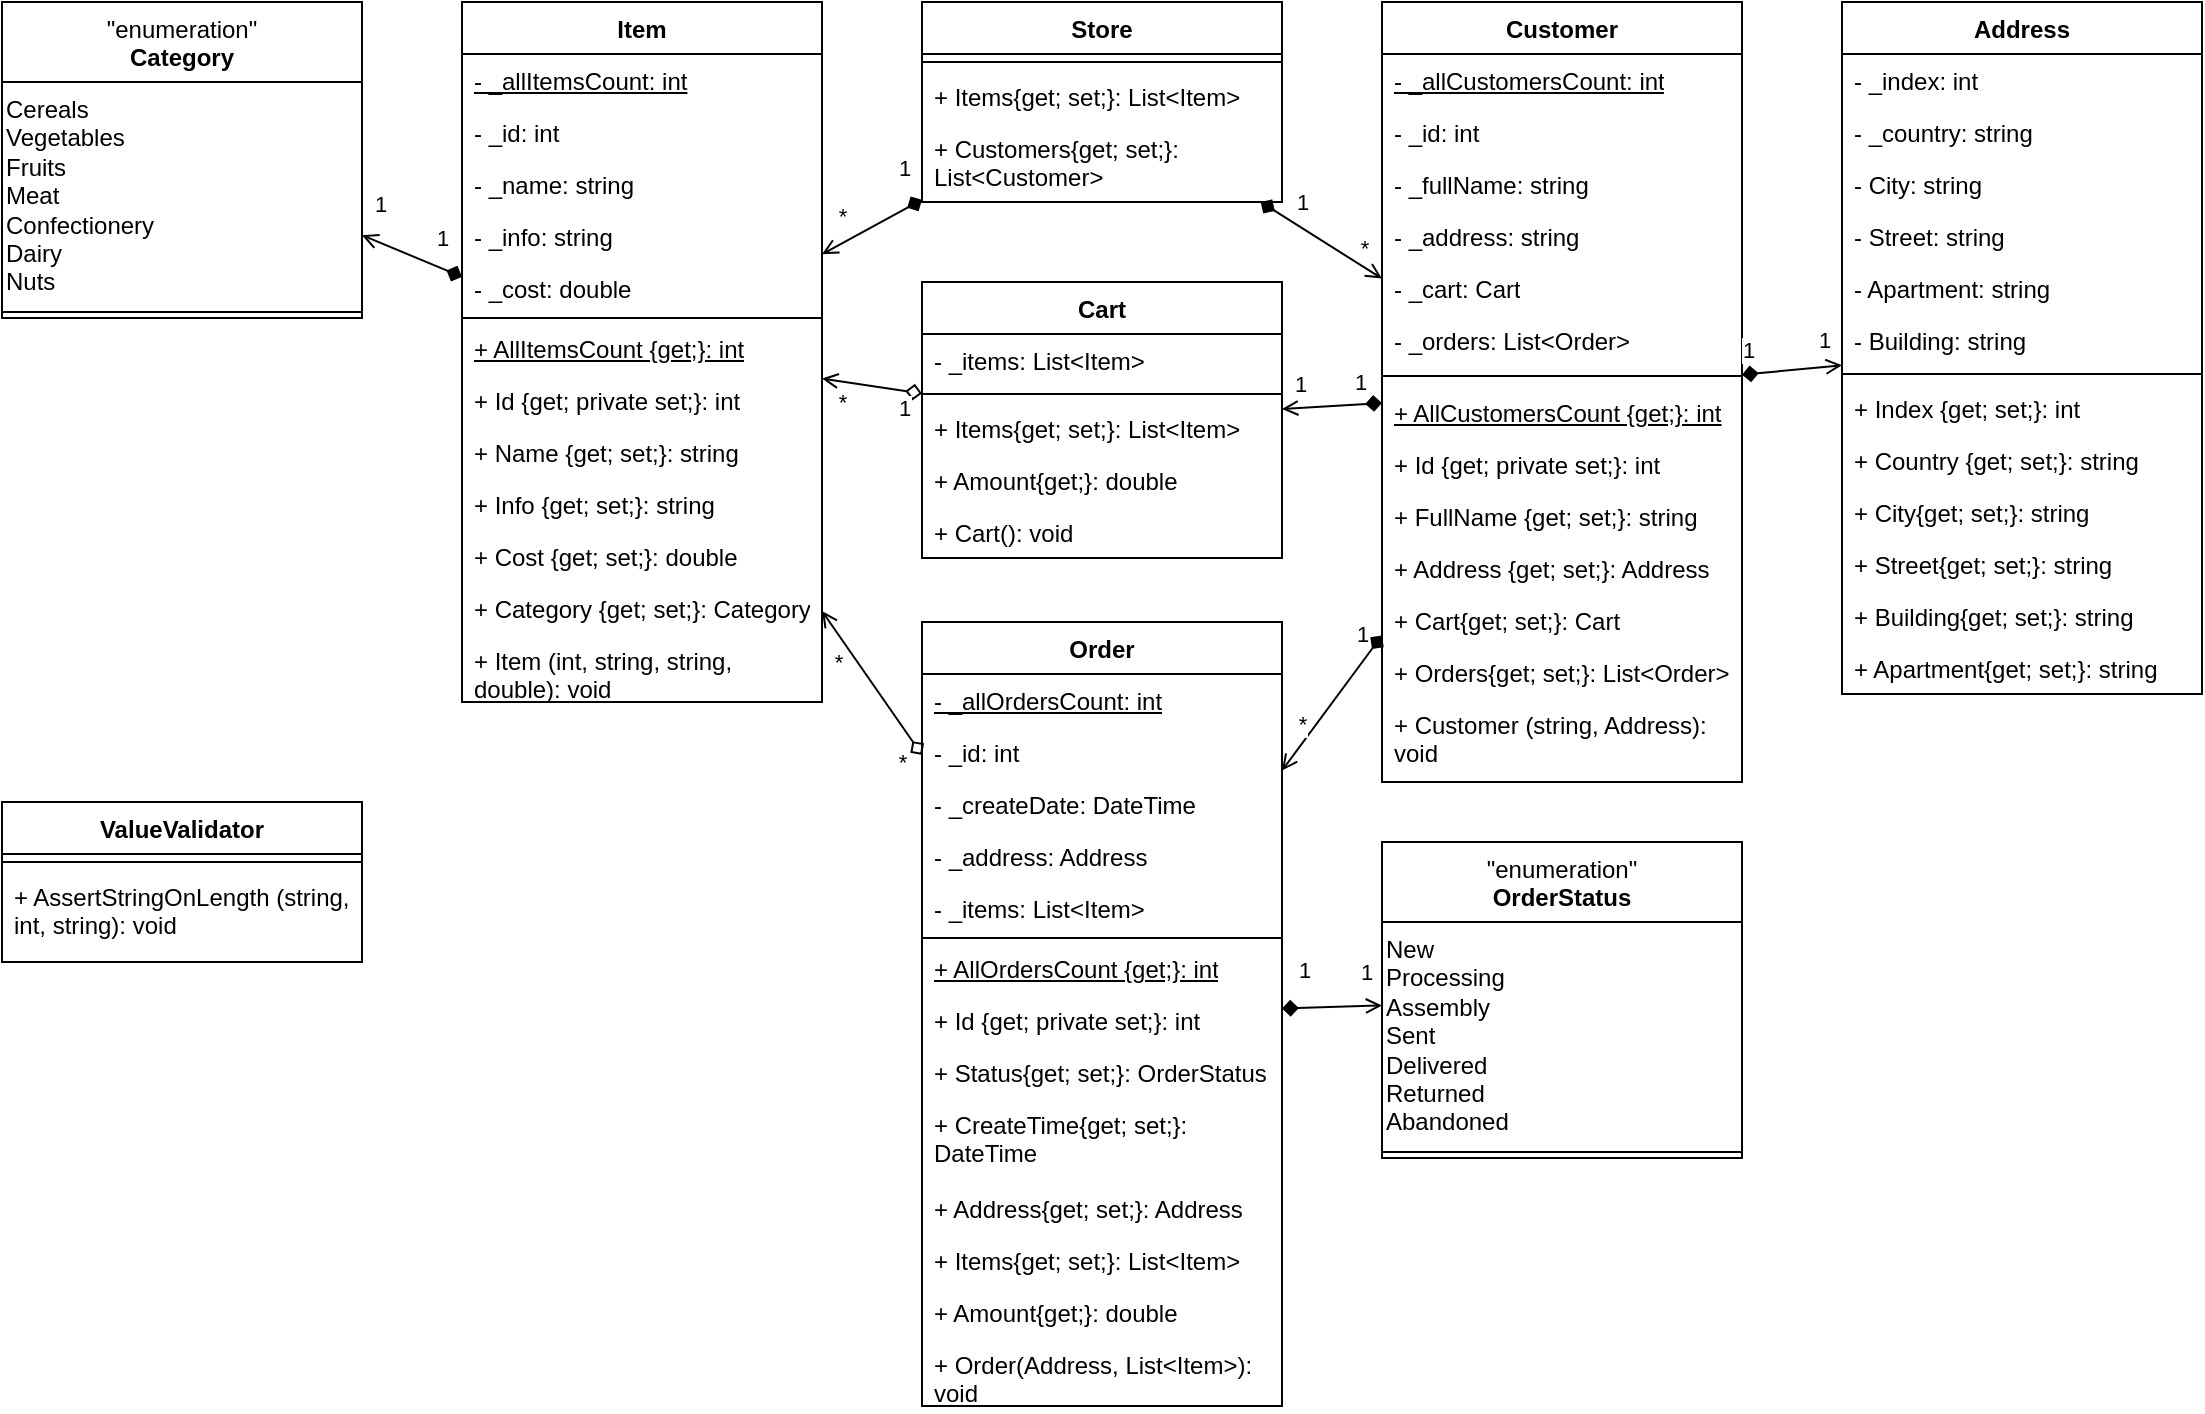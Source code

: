<mxfile version="24.7.17">
  <diagram name="Страница — 1" id="cyyqTEQfqlTlpgTbPCYP">
    <mxGraphModel dx="1702" dy="725" grid="0" gridSize="10" guides="1" tooltips="1" connect="1" arrows="1" fold="1" page="0" pageScale="1" pageWidth="827" pageHeight="1169" math="0" shadow="0">
      <root>
        <mxCell id="0" />
        <mxCell id="1" parent="0" />
        <mxCell id="aCuDsNtKosJYIBM2p1oK-1" value="Item" style="swimlane;fontStyle=1;align=center;verticalAlign=top;childLayout=stackLayout;horizontal=1;startSize=26;horizontalStack=0;resizeParent=1;resizeParentMax=0;resizeLast=0;collapsible=1;marginBottom=0;whiteSpace=wrap;html=1;" parent="1" vertex="1">
          <mxGeometry x="50" y="40" width="180" height="350" as="geometry">
            <mxRectangle x="190" y="80" width="100" height="30" as="alternateBounds" />
          </mxGeometry>
        </mxCell>
        <mxCell id="QynPRttyj65Tb2II5Nbg-6" value="&lt;u&gt;- _allItemsCount: int&lt;/u&gt;" style="text;strokeColor=none;fillColor=none;align=left;verticalAlign=top;spacingLeft=4;spacingRight=4;overflow=hidden;rotatable=0;points=[[0,0.5],[1,0.5]];portConstraint=eastwest;whiteSpace=wrap;html=1;" parent="aCuDsNtKosJYIBM2p1oK-1" vertex="1">
          <mxGeometry y="26" width="180" height="26" as="geometry" />
        </mxCell>
        <mxCell id="QynPRttyj65Tb2II5Nbg-7" value="- _id: int" style="text;strokeColor=none;fillColor=none;align=left;verticalAlign=top;spacingLeft=4;spacingRight=4;overflow=hidden;rotatable=0;points=[[0,0.5],[1,0.5]];portConstraint=eastwest;whiteSpace=wrap;html=1;" parent="aCuDsNtKosJYIBM2p1oK-1" vertex="1">
          <mxGeometry y="52" width="180" height="26" as="geometry" />
        </mxCell>
        <mxCell id="QynPRttyj65Tb2II5Nbg-8" value="- _name: string" style="text;strokeColor=none;fillColor=none;align=left;verticalAlign=top;spacingLeft=4;spacingRight=4;overflow=hidden;rotatable=0;points=[[0,0.5],[1,0.5]];portConstraint=eastwest;whiteSpace=wrap;html=1;" parent="aCuDsNtKosJYIBM2p1oK-1" vertex="1">
          <mxGeometry y="78" width="180" height="26" as="geometry" />
        </mxCell>
        <mxCell id="QynPRttyj65Tb2II5Nbg-9" value="- _info: string" style="text;strokeColor=none;fillColor=none;align=left;verticalAlign=top;spacingLeft=4;spacingRight=4;overflow=hidden;rotatable=0;points=[[0,0.5],[1,0.5]];portConstraint=eastwest;whiteSpace=wrap;html=1;" parent="aCuDsNtKosJYIBM2p1oK-1" vertex="1">
          <mxGeometry y="104" width="180" height="26" as="geometry" />
        </mxCell>
        <mxCell id="QynPRttyj65Tb2II5Nbg-10" value="- _cost: double" style="text;strokeColor=none;fillColor=none;align=left;verticalAlign=top;spacingLeft=4;spacingRight=4;overflow=hidden;rotatable=0;points=[[0,0.5],[1,0.5]];portConstraint=eastwest;whiteSpace=wrap;html=1;" parent="aCuDsNtKosJYIBM2p1oK-1" vertex="1">
          <mxGeometry y="130" width="180" height="26" as="geometry" />
        </mxCell>
        <mxCell id="aCuDsNtKosJYIBM2p1oK-3" value="" style="line;strokeWidth=1;fillColor=none;align=left;verticalAlign=middle;spacingTop=-1;spacingLeft=3;spacingRight=3;rotatable=0;labelPosition=right;points=[];portConstraint=eastwest;strokeColor=inherit;" parent="aCuDsNtKosJYIBM2p1oK-1" vertex="1">
          <mxGeometry y="156" width="180" height="4" as="geometry" />
        </mxCell>
        <mxCell id="aCuDsNtKosJYIBM2p1oK-4" value="&lt;u&gt;+ AllItemsCount {get;}: int&lt;/u&gt;" style="text;strokeColor=none;fillColor=none;align=left;verticalAlign=top;spacingLeft=4;spacingRight=4;overflow=hidden;rotatable=0;points=[[0,0.5],[1,0.5]];portConstraint=eastwest;whiteSpace=wrap;html=1;" parent="aCuDsNtKosJYIBM2p1oK-1" vertex="1">
          <mxGeometry y="160" width="180" height="26" as="geometry" />
        </mxCell>
        <mxCell id="aCuDsNtKosJYIBM2p1oK-12" value="+ Id {get; private set;}: int" style="text;strokeColor=none;fillColor=none;align=left;verticalAlign=top;spacingLeft=4;spacingRight=4;overflow=hidden;rotatable=0;points=[[0,0.5],[1,0.5]];portConstraint=eastwest;whiteSpace=wrap;html=1;" parent="aCuDsNtKosJYIBM2p1oK-1" vertex="1">
          <mxGeometry y="186" width="180" height="26" as="geometry" />
        </mxCell>
        <mxCell id="aCuDsNtKosJYIBM2p1oK-11" value="+ Name {get; set;}: string" style="text;strokeColor=none;fillColor=none;align=left;verticalAlign=top;spacingLeft=4;spacingRight=4;overflow=hidden;rotatable=0;points=[[0,0.5],[1,0.5]];portConstraint=eastwest;whiteSpace=wrap;html=1;" parent="aCuDsNtKosJYIBM2p1oK-1" vertex="1">
          <mxGeometry y="212" width="180" height="26" as="geometry" />
        </mxCell>
        <mxCell id="aCuDsNtKosJYIBM2p1oK-10" value="+ Info {get; set;}: string" style="text;strokeColor=none;fillColor=none;align=left;verticalAlign=top;spacingLeft=4;spacingRight=4;overflow=hidden;rotatable=0;points=[[0,0.5],[1,0.5]];portConstraint=eastwest;whiteSpace=wrap;html=1;" parent="aCuDsNtKosJYIBM2p1oK-1" vertex="1">
          <mxGeometry y="238" width="180" height="26" as="geometry" />
        </mxCell>
        <mxCell id="aCuDsNtKosJYIBM2p1oK-9" value="+ Cost {get; set;}: double" style="text;strokeColor=none;fillColor=none;align=left;verticalAlign=top;spacingLeft=4;spacingRight=4;overflow=hidden;rotatable=0;points=[[0,0.5],[1,0.5]];portConstraint=eastwest;whiteSpace=wrap;html=1;" parent="aCuDsNtKosJYIBM2p1oK-1" vertex="1">
          <mxGeometry y="264" width="180" height="26" as="geometry" />
        </mxCell>
        <mxCell id="ZHy04P8eJpB74Ytnu8nM-1" value="+ Category {get; set;}: Category" style="text;strokeColor=none;fillColor=none;align=left;verticalAlign=top;spacingLeft=4;spacingRight=4;overflow=hidden;rotatable=0;points=[[0,0.5],[1,0.5]];portConstraint=eastwest;whiteSpace=wrap;html=1;" parent="aCuDsNtKosJYIBM2p1oK-1" vertex="1">
          <mxGeometry y="290" width="180" height="26" as="geometry" />
        </mxCell>
        <mxCell id="QynPRttyj65Tb2II5Nbg-19" value="+ Item (int, string, string, double): void" style="text;strokeColor=none;fillColor=none;align=left;verticalAlign=top;spacingLeft=4;spacingRight=4;overflow=hidden;rotatable=0;points=[[0,0.5],[1,0.5]];portConstraint=eastwest;whiteSpace=wrap;html=1;" parent="aCuDsNtKosJYIBM2p1oK-1" vertex="1">
          <mxGeometry y="316" width="180" height="34" as="geometry" />
        </mxCell>
        <mxCell id="aCuDsNtKosJYIBM2p1oK-13" value="Customer" style="swimlane;fontStyle=1;align=center;verticalAlign=top;childLayout=stackLayout;horizontal=1;startSize=26;horizontalStack=0;resizeParent=1;resizeParentMax=0;resizeLast=0;collapsible=1;marginBottom=0;whiteSpace=wrap;html=1;" parent="1" vertex="1">
          <mxGeometry x="510" y="40" width="180" height="390" as="geometry">
            <mxRectangle x="190" y="80" width="100" height="30" as="alternateBounds" />
          </mxGeometry>
        </mxCell>
        <mxCell id="QynPRttyj65Tb2II5Nbg-11" value="&lt;u&gt;- _allCustomersCount: int&lt;/u&gt;" style="text;strokeColor=none;fillColor=none;align=left;verticalAlign=top;spacingLeft=4;spacingRight=4;overflow=hidden;rotatable=0;points=[[0,0.5],[1,0.5]];portConstraint=eastwest;whiteSpace=wrap;html=1;" parent="aCuDsNtKosJYIBM2p1oK-13" vertex="1">
          <mxGeometry y="26" width="180" height="26" as="geometry" />
        </mxCell>
        <mxCell id="QynPRttyj65Tb2II5Nbg-12" value="- _id: int" style="text;strokeColor=none;fillColor=none;align=left;verticalAlign=top;spacingLeft=4;spacingRight=4;overflow=hidden;rotatable=0;points=[[0,0.5],[1,0.5]];portConstraint=eastwest;whiteSpace=wrap;html=1;" parent="aCuDsNtKosJYIBM2p1oK-13" vertex="1">
          <mxGeometry y="52" width="180" height="26" as="geometry" />
        </mxCell>
        <mxCell id="QynPRttyj65Tb2II5Nbg-13" value="- _fullName: string" style="text;strokeColor=none;fillColor=none;align=left;verticalAlign=top;spacingLeft=4;spacingRight=4;overflow=hidden;rotatable=0;points=[[0,0.5],[1,0.5]];portConstraint=eastwest;whiteSpace=wrap;html=1;" parent="aCuDsNtKosJYIBM2p1oK-13" vertex="1">
          <mxGeometry y="78" width="180" height="26" as="geometry" />
        </mxCell>
        <mxCell id="QynPRttyj65Tb2II5Nbg-14" value="- _address: string" style="text;strokeColor=none;fillColor=none;align=left;verticalAlign=top;spacingLeft=4;spacingRight=4;overflow=hidden;rotatable=0;points=[[0,0.5],[1,0.5]];portConstraint=eastwest;whiteSpace=wrap;html=1;" parent="aCuDsNtKosJYIBM2p1oK-13" vertex="1">
          <mxGeometry y="104" width="180" height="26" as="geometry" />
        </mxCell>
        <mxCell id="Qz9nzRmwoUxgpBmi1oMf-36" value="- _cart: Cart" style="text;strokeColor=none;fillColor=none;align=left;verticalAlign=top;spacingLeft=4;spacingRight=4;overflow=hidden;rotatable=0;points=[[0,0.5],[1,0.5]];portConstraint=eastwest;whiteSpace=wrap;html=1;" vertex="1" parent="aCuDsNtKosJYIBM2p1oK-13">
          <mxGeometry y="130" width="180" height="26" as="geometry" />
        </mxCell>
        <mxCell id="Qz9nzRmwoUxgpBmi1oMf-37" value="- _orders: List&amp;lt;Order&amp;gt;" style="text;strokeColor=none;fillColor=none;align=left;verticalAlign=top;spacingLeft=4;spacingRight=4;overflow=hidden;rotatable=0;points=[[0,0.5],[1,0.5]];portConstraint=eastwest;whiteSpace=wrap;html=1;" vertex="1" parent="aCuDsNtKosJYIBM2p1oK-13">
          <mxGeometry y="156" width="180" height="26" as="geometry" />
        </mxCell>
        <mxCell id="aCuDsNtKosJYIBM2p1oK-14" value="" style="line;strokeWidth=1;fillColor=none;align=left;verticalAlign=middle;spacingTop=-1;spacingLeft=3;spacingRight=3;rotatable=0;labelPosition=right;points=[];portConstraint=eastwest;strokeColor=inherit;" parent="aCuDsNtKosJYIBM2p1oK-13" vertex="1">
          <mxGeometry y="182" width="180" height="10" as="geometry" />
        </mxCell>
        <mxCell id="aCuDsNtKosJYIBM2p1oK-15" value="&lt;u&gt;+ AllCustomersCount {get;}: int&lt;/u&gt;" style="text;strokeColor=none;fillColor=none;align=left;verticalAlign=top;spacingLeft=4;spacingRight=4;overflow=hidden;rotatable=0;points=[[0,0.5],[1,0.5]];portConstraint=eastwest;whiteSpace=wrap;html=1;" parent="aCuDsNtKosJYIBM2p1oK-13" vertex="1">
          <mxGeometry y="192" width="180" height="26" as="geometry" />
        </mxCell>
        <mxCell id="aCuDsNtKosJYIBM2p1oK-16" value="+ Id {get; private set;}: int" style="text;strokeColor=none;fillColor=none;align=left;verticalAlign=top;spacingLeft=4;spacingRight=4;overflow=hidden;rotatable=0;points=[[0,0.5],[1,0.5]];portConstraint=eastwest;whiteSpace=wrap;html=1;" parent="aCuDsNtKosJYIBM2p1oK-13" vertex="1">
          <mxGeometry y="218" width="180" height="26" as="geometry" />
        </mxCell>
        <mxCell id="aCuDsNtKosJYIBM2p1oK-17" value="+ FullName {get; set;}: string" style="text;strokeColor=none;fillColor=none;align=left;verticalAlign=top;spacingLeft=4;spacingRight=4;overflow=hidden;rotatable=0;points=[[0,0.5],[1,0.5]];portConstraint=eastwest;whiteSpace=wrap;html=1;" parent="aCuDsNtKosJYIBM2p1oK-13" vertex="1">
          <mxGeometry y="244" width="180" height="26" as="geometry" />
        </mxCell>
        <mxCell id="aCuDsNtKosJYIBM2p1oK-18" value="+ Address {get; set;}: Address" style="text;strokeColor=none;fillColor=none;align=left;verticalAlign=top;spacingLeft=4;spacingRight=4;overflow=hidden;rotatable=0;points=[[0,0.5],[1,0.5]];portConstraint=eastwest;whiteSpace=wrap;html=1;" parent="aCuDsNtKosJYIBM2p1oK-13" vertex="1">
          <mxGeometry y="270" width="180" height="26" as="geometry" />
        </mxCell>
        <mxCell id="Qz9nzRmwoUxgpBmi1oMf-34" value="+ Cart{get; set;}: Cart" style="text;strokeColor=none;fillColor=none;align=left;verticalAlign=top;spacingLeft=4;spacingRight=4;overflow=hidden;rotatable=0;points=[[0,0.5],[1,0.5]];portConstraint=eastwest;whiteSpace=wrap;html=1;" vertex="1" parent="aCuDsNtKosJYIBM2p1oK-13">
          <mxGeometry y="296" width="180" height="26" as="geometry" />
        </mxCell>
        <mxCell id="Qz9nzRmwoUxgpBmi1oMf-35" value="+ Orders{get; set;}: List&amp;lt;Order&amp;gt;" style="text;strokeColor=none;fillColor=none;align=left;verticalAlign=top;spacingLeft=4;spacingRight=4;overflow=hidden;rotatable=0;points=[[0,0.5],[1,0.5]];portConstraint=eastwest;whiteSpace=wrap;html=1;" vertex="1" parent="aCuDsNtKosJYIBM2p1oK-13">
          <mxGeometry y="322" width="180" height="26" as="geometry" />
        </mxCell>
        <mxCell id="QynPRttyj65Tb2II5Nbg-20" value="+ Customer (string, Address): void" style="text;strokeColor=none;fillColor=none;align=left;verticalAlign=top;spacingLeft=4;spacingRight=4;overflow=hidden;rotatable=0;points=[[0,0.5],[1,0.5]];portConstraint=eastwest;whiteSpace=wrap;html=1;" parent="aCuDsNtKosJYIBM2p1oK-13" vertex="1">
          <mxGeometry y="348" width="180" height="42" as="geometry" />
        </mxCell>
        <mxCell id="aCuDsNtKosJYIBM2p1oK-20" value="ValueValidator" style="swimlane;fontStyle=1;align=center;verticalAlign=top;childLayout=stackLayout;horizontal=1;startSize=26;horizontalStack=0;resizeParent=1;resizeParentMax=0;resizeLast=0;collapsible=1;marginBottom=0;whiteSpace=wrap;html=1;" parent="1" vertex="1">
          <mxGeometry x="-180" y="440" width="180" height="80" as="geometry">
            <mxRectangle x="190" y="80" width="100" height="30" as="alternateBounds" />
          </mxGeometry>
        </mxCell>
        <mxCell id="aCuDsNtKosJYIBM2p1oK-21" value="" style="line;strokeWidth=1;fillColor=none;align=left;verticalAlign=middle;spacingTop=-1;spacingLeft=3;spacingRight=3;rotatable=0;labelPosition=right;points=[];portConstraint=eastwest;strokeColor=inherit;" parent="aCuDsNtKosJYIBM2p1oK-20" vertex="1">
          <mxGeometry y="26" width="180" height="8" as="geometry" />
        </mxCell>
        <mxCell id="aCuDsNtKosJYIBM2p1oK-25" value="+ AssertStringOnLength (string, int, string): void" style="text;strokeColor=none;fillColor=none;align=left;verticalAlign=top;spacingLeft=4;spacingRight=4;overflow=hidden;rotatable=0;points=[[0,0.5],[1,0.5]];portConstraint=eastwest;whiteSpace=wrap;html=1;" parent="aCuDsNtKosJYIBM2p1oK-20" vertex="1">
          <mxGeometry y="34" width="180" height="46" as="geometry" />
        </mxCell>
        <mxCell id="ZHy04P8eJpB74Ytnu8nM-2" value="Address" style="swimlane;fontStyle=1;align=center;verticalAlign=top;childLayout=stackLayout;horizontal=1;startSize=26;horizontalStack=0;resizeParent=1;resizeParentMax=0;resizeLast=0;collapsible=1;marginBottom=0;whiteSpace=wrap;html=1;" parent="1" vertex="1">
          <mxGeometry x="740" y="40" width="180" height="346" as="geometry">
            <mxRectangle x="190" y="80" width="100" height="30" as="alternateBounds" />
          </mxGeometry>
        </mxCell>
        <mxCell id="QynPRttyj65Tb2II5Nbg-21" value="- _index: int" style="text;strokeColor=none;fillColor=none;align=left;verticalAlign=top;spacingLeft=4;spacingRight=4;overflow=hidden;rotatable=0;points=[[0,0.5],[1,0.5]];portConstraint=eastwest;whiteSpace=wrap;html=1;" parent="ZHy04P8eJpB74Ytnu8nM-2" vertex="1">
          <mxGeometry y="26" width="180" height="26" as="geometry" />
        </mxCell>
        <mxCell id="QynPRttyj65Tb2II5Nbg-22" value="- _country: string" style="text;strokeColor=none;fillColor=none;align=left;verticalAlign=top;spacingLeft=4;spacingRight=4;overflow=hidden;rotatable=0;points=[[0,0.5],[1,0.5]];portConstraint=eastwest;whiteSpace=wrap;html=1;" parent="ZHy04P8eJpB74Ytnu8nM-2" vertex="1">
          <mxGeometry y="52" width="180" height="26" as="geometry" />
        </mxCell>
        <mxCell id="QynPRttyj65Tb2II5Nbg-23" value="- City: string" style="text;strokeColor=none;fillColor=none;align=left;verticalAlign=top;spacingLeft=4;spacingRight=4;overflow=hidden;rotatable=0;points=[[0,0.5],[1,0.5]];portConstraint=eastwest;whiteSpace=wrap;html=1;" parent="ZHy04P8eJpB74Ytnu8nM-2" vertex="1">
          <mxGeometry y="78" width="180" height="26" as="geometry" />
        </mxCell>
        <mxCell id="QynPRttyj65Tb2II5Nbg-24" value="- Street: string" style="text;strokeColor=none;fillColor=none;align=left;verticalAlign=top;spacingLeft=4;spacingRight=4;overflow=hidden;rotatable=0;points=[[0,0.5],[1,0.5]];portConstraint=eastwest;whiteSpace=wrap;html=1;" parent="ZHy04P8eJpB74Ytnu8nM-2" vertex="1">
          <mxGeometry y="104" width="180" height="26" as="geometry" />
        </mxCell>
        <mxCell id="QynPRttyj65Tb2II5Nbg-26" value="- Apartment: string" style="text;strokeColor=none;fillColor=none;align=left;verticalAlign=top;spacingLeft=4;spacingRight=4;overflow=hidden;rotatable=0;points=[[0,0.5],[1,0.5]];portConstraint=eastwest;whiteSpace=wrap;html=1;" parent="ZHy04P8eJpB74Ytnu8nM-2" vertex="1">
          <mxGeometry y="130" width="180" height="26" as="geometry" />
        </mxCell>
        <mxCell id="QynPRttyj65Tb2II5Nbg-25" value="- Building: string" style="text;strokeColor=none;fillColor=none;align=left;verticalAlign=top;spacingLeft=4;spacingRight=4;overflow=hidden;rotatable=0;points=[[0,0.5],[1,0.5]];portConstraint=eastwest;whiteSpace=wrap;html=1;" parent="ZHy04P8eJpB74Ytnu8nM-2" vertex="1">
          <mxGeometry y="156" width="180" height="26" as="geometry" />
        </mxCell>
        <mxCell id="ZHy04P8eJpB74Ytnu8nM-3" value="" style="line;strokeWidth=1;fillColor=none;align=left;verticalAlign=middle;spacingTop=-1;spacingLeft=3;spacingRight=3;rotatable=0;labelPosition=right;points=[];portConstraint=eastwest;strokeColor=inherit;" parent="ZHy04P8eJpB74Ytnu8nM-2" vertex="1">
          <mxGeometry y="182" width="180" height="8" as="geometry" />
        </mxCell>
        <mxCell id="ZHy04P8eJpB74Ytnu8nM-4" value="+ Index {get; set;}: int" style="text;strokeColor=none;fillColor=none;align=left;verticalAlign=top;spacingLeft=4;spacingRight=4;overflow=hidden;rotatable=0;points=[[0,0.5],[1,0.5]];portConstraint=eastwest;whiteSpace=wrap;html=1;" parent="ZHy04P8eJpB74Ytnu8nM-2" vertex="1">
          <mxGeometry y="190" width="180" height="26" as="geometry" />
        </mxCell>
        <mxCell id="ZHy04P8eJpB74Ytnu8nM-5" value="+ Country {get; set;}: string" style="text;strokeColor=none;fillColor=none;align=left;verticalAlign=top;spacingLeft=4;spacingRight=4;overflow=hidden;rotatable=0;points=[[0,0.5],[1,0.5]];portConstraint=eastwest;whiteSpace=wrap;html=1;" parent="ZHy04P8eJpB74Ytnu8nM-2" vertex="1">
          <mxGeometry y="216" width="180" height="26" as="geometry" />
        </mxCell>
        <mxCell id="ZHy04P8eJpB74Ytnu8nM-6" value="+ City{get; set;}: string" style="text;strokeColor=none;fillColor=none;align=left;verticalAlign=top;spacingLeft=4;spacingRight=4;overflow=hidden;rotatable=0;points=[[0,0.5],[1,0.5]];portConstraint=eastwest;whiteSpace=wrap;html=1;" parent="ZHy04P8eJpB74Ytnu8nM-2" vertex="1">
          <mxGeometry y="242" width="180" height="26" as="geometry" />
        </mxCell>
        <mxCell id="ZHy04P8eJpB74Ytnu8nM-7" value="+ Street{get; set;}: string" style="text;strokeColor=none;fillColor=none;align=left;verticalAlign=top;spacingLeft=4;spacingRight=4;overflow=hidden;rotatable=0;points=[[0,0.5],[1,0.5]];portConstraint=eastwest;whiteSpace=wrap;html=1;" parent="ZHy04P8eJpB74Ytnu8nM-2" vertex="1">
          <mxGeometry y="268" width="180" height="26" as="geometry" />
        </mxCell>
        <mxCell id="ZHy04P8eJpB74Ytnu8nM-9" value="+ Building{get; set;}: string" style="text;strokeColor=none;fillColor=none;align=left;verticalAlign=top;spacingLeft=4;spacingRight=4;overflow=hidden;rotatable=0;points=[[0,0.5],[1,0.5]];portConstraint=eastwest;whiteSpace=wrap;html=1;" parent="ZHy04P8eJpB74Ytnu8nM-2" vertex="1">
          <mxGeometry y="294" width="180" height="26" as="geometry" />
        </mxCell>
        <mxCell id="ZHy04P8eJpB74Ytnu8nM-10" value="+ Apartment{get; set;}: string" style="text;strokeColor=none;fillColor=none;align=left;verticalAlign=top;spacingLeft=4;spacingRight=4;overflow=hidden;rotatable=0;points=[[0,0.5],[1,0.5]];portConstraint=eastwest;whiteSpace=wrap;html=1;" parent="ZHy04P8eJpB74Ytnu8nM-2" vertex="1">
          <mxGeometry y="320" width="180" height="26" as="geometry" />
        </mxCell>
        <mxCell id="ZHy04P8eJpB74Ytnu8nM-11" value="" style="endArrow=open;html=1;rounded=0;startArrow=diamond;startFill=1;endFill=0;" parent="1" source="aCuDsNtKosJYIBM2p1oK-13" target="ZHy04P8eJpB74Ytnu8nM-2" edge="1">
          <mxGeometry width="50" height="50" relative="1" as="geometry">
            <mxPoint x="450" y="280" as="sourcePoint" />
            <mxPoint x="500" y="230" as="targetPoint" />
          </mxGeometry>
        </mxCell>
        <mxCell id="ZHy04P8eJpB74Ytnu8nM-12" value="1" style="edgeLabel;html=1;align=center;verticalAlign=middle;resizable=0;points=[];" parent="ZHy04P8eJpB74Ytnu8nM-11" vertex="1" connectable="0">
          <mxGeometry x="-0.881" y="2" relative="1" as="geometry">
            <mxPoint y="-10" as="offset" />
          </mxGeometry>
        </mxCell>
        <mxCell id="ZHy04P8eJpB74Ytnu8nM-13" value="1" style="edgeLabel;html=1;align=center;verticalAlign=middle;resizable=0;points=[];" parent="ZHy04P8eJpB74Ytnu8nM-11" vertex="1" connectable="0">
          <mxGeometry x="0.871" y="3" relative="1" as="geometry">
            <mxPoint x="-6" y="-10" as="offset" />
          </mxGeometry>
        </mxCell>
        <mxCell id="ZHy04P8eJpB74Ytnu8nM-14" value="Store" style="swimlane;fontStyle=1;align=center;verticalAlign=top;childLayout=stackLayout;horizontal=1;startSize=26;horizontalStack=0;resizeParent=1;resizeParentMax=0;resizeLast=0;collapsible=1;marginBottom=0;whiteSpace=wrap;html=1;" parent="1" vertex="1">
          <mxGeometry x="280" y="40" width="180" height="100" as="geometry">
            <mxRectangle x="190" y="80" width="100" height="30" as="alternateBounds" />
          </mxGeometry>
        </mxCell>
        <mxCell id="ZHy04P8eJpB74Ytnu8nM-15" value="" style="line;strokeWidth=1;fillColor=none;align=left;verticalAlign=middle;spacingTop=-1;spacingLeft=3;spacingRight=3;rotatable=0;labelPosition=right;points=[];portConstraint=eastwest;strokeColor=inherit;" parent="ZHy04P8eJpB74Ytnu8nM-14" vertex="1">
          <mxGeometry y="26" width="180" height="8" as="geometry" />
        </mxCell>
        <mxCell id="ZHy04P8eJpB74Ytnu8nM-18" value="+ Items{get; set;}: List&amp;lt;Item&amp;gt;" style="text;strokeColor=none;fillColor=none;align=left;verticalAlign=top;spacingLeft=4;spacingRight=4;overflow=hidden;rotatable=0;points=[[0,0.5],[1,0.5]];portConstraint=eastwest;whiteSpace=wrap;html=1;" parent="ZHy04P8eJpB74Ytnu8nM-14" vertex="1">
          <mxGeometry y="34" width="180" height="26" as="geometry" />
        </mxCell>
        <mxCell id="ZHy04P8eJpB74Ytnu8nM-19" value="+ Customers{get; set;}: List&amp;lt;Customer&amp;gt;" style="text;strokeColor=none;fillColor=none;align=left;verticalAlign=top;spacingLeft=4;spacingRight=4;overflow=hidden;rotatable=0;points=[[0,0.5],[1,0.5]];portConstraint=eastwest;whiteSpace=wrap;html=1;" parent="ZHy04P8eJpB74Ytnu8nM-14" vertex="1">
          <mxGeometry y="60" width="180" height="40" as="geometry" />
        </mxCell>
        <mxCell id="ZHy04P8eJpB74Ytnu8nM-21" value="" style="endArrow=open;html=1;rounded=0;startArrow=diamond;startFill=1;endFill=0;" parent="1" source="ZHy04P8eJpB74Ytnu8nM-14" target="aCuDsNtKosJYIBM2p1oK-13" edge="1">
          <mxGeometry width="50" height="50" relative="1" as="geometry">
            <mxPoint x="700" y="142" as="sourcePoint" />
            <mxPoint x="770" y="143" as="targetPoint" />
          </mxGeometry>
        </mxCell>
        <mxCell id="ZHy04P8eJpB74Ytnu8nM-22" value="1" style="edgeLabel;html=1;align=center;verticalAlign=middle;resizable=0;points=[];" parent="ZHy04P8eJpB74Ytnu8nM-21" vertex="1" connectable="0">
          <mxGeometry x="-0.881" y="2" relative="1" as="geometry">
            <mxPoint x="16" y="-1" as="offset" />
          </mxGeometry>
        </mxCell>
        <mxCell id="ZHy04P8eJpB74Ytnu8nM-23" value="*" style="edgeLabel;html=1;align=center;verticalAlign=middle;resizable=0;points=[];" parent="ZHy04P8eJpB74Ytnu8nM-21" vertex="1" connectable="0">
          <mxGeometry x="0.871" y="3" relative="1" as="geometry">
            <mxPoint x="-7" y="-10" as="offset" />
          </mxGeometry>
        </mxCell>
        <mxCell id="ZHy04P8eJpB74Ytnu8nM-24" value="" style="endArrow=open;html=1;rounded=0;startArrow=diamond;startFill=1;endFill=0;" parent="1" source="ZHy04P8eJpB74Ytnu8nM-14" target="aCuDsNtKosJYIBM2p1oK-1" edge="1">
          <mxGeometry width="50" height="50" relative="1" as="geometry">
            <mxPoint x="710" y="152" as="sourcePoint" />
            <mxPoint x="360" y="180" as="targetPoint" />
          </mxGeometry>
        </mxCell>
        <mxCell id="ZHy04P8eJpB74Ytnu8nM-25" value="1" style="edgeLabel;html=1;align=center;verticalAlign=middle;resizable=0;points=[];" parent="ZHy04P8eJpB74Ytnu8nM-24" vertex="1" connectable="0">
          <mxGeometry x="-0.881" y="2" relative="1" as="geometry">
            <mxPoint x="-7" y="-20" as="offset" />
          </mxGeometry>
        </mxCell>
        <mxCell id="ZHy04P8eJpB74Ytnu8nM-26" value="*" style="edgeLabel;html=1;align=center;verticalAlign=middle;resizable=0;points=[];" parent="ZHy04P8eJpB74Ytnu8nM-24" vertex="1" connectable="0">
          <mxGeometry x="0.871" y="3" relative="1" as="geometry">
            <mxPoint x="5" y="-20" as="offset" />
          </mxGeometry>
        </mxCell>
        <mxCell id="QynPRttyj65Tb2II5Nbg-27" value="&lt;div&gt;&lt;span style=&quot;font-weight: normal;&quot;&gt;&quot;enumeration&quot;&lt;/span&gt;&lt;/div&gt;Category" style="swimlane;fontStyle=1;align=center;verticalAlign=top;childLayout=stackLayout;horizontal=1;startSize=40;horizontalStack=0;resizeParent=1;resizeParentMax=0;resizeLast=0;collapsible=1;marginBottom=0;whiteSpace=wrap;html=1;" parent="1" vertex="1">
          <mxGeometry x="-180" y="40" width="180" height="158" as="geometry">
            <mxRectangle x="-180" y="40" width="100" height="30" as="alternateBounds" />
          </mxGeometry>
        </mxCell>
        <mxCell id="QynPRttyj65Tb2II5Nbg-41" value="Cereals&#xa;Vegetables&#xa;Fruits&#xa;Meat&#xa;Confectionery&#xa;Dairy&#xa;Nuts" style="text;whiteSpace=wrap;" parent="QynPRttyj65Tb2II5Nbg-27" vertex="1">
          <mxGeometry y="40" width="180" height="112" as="geometry" />
        </mxCell>
        <mxCell id="QynPRttyj65Tb2II5Nbg-33" value="" style="line;strokeWidth=1;fillColor=none;align=left;verticalAlign=middle;spacingTop=-1;spacingLeft=3;spacingRight=3;rotatable=0;labelPosition=right;points=[];portConstraint=eastwest;strokeColor=inherit;" parent="QynPRttyj65Tb2II5Nbg-27" vertex="1">
          <mxGeometry y="152" width="180" height="6" as="geometry" />
        </mxCell>
        <mxCell id="QynPRttyj65Tb2II5Nbg-42" value="" style="endArrow=open;html=1;rounded=0;startArrow=diamond;startFill=1;endFill=0;" parent="1" source="aCuDsNtKosJYIBM2p1oK-1" target="QynPRttyj65Tb2II5Nbg-27" edge="1">
          <mxGeometry width="50" height="50" relative="1" as="geometry">
            <mxPoint x="290" y="147" as="sourcePoint" />
            <mxPoint x="230" y="178" as="targetPoint" />
          </mxGeometry>
        </mxCell>
        <mxCell id="QynPRttyj65Tb2II5Nbg-43" value="1" style="edgeLabel;html=1;align=center;verticalAlign=middle;resizable=0;points=[];" parent="QynPRttyj65Tb2II5Nbg-42" vertex="1" connectable="0">
          <mxGeometry x="-0.881" y="2" relative="1" as="geometry">
            <mxPoint x="-7" y="-20" as="offset" />
          </mxGeometry>
        </mxCell>
        <mxCell id="QynPRttyj65Tb2II5Nbg-44" value="1" style="edgeLabel;html=1;align=center;verticalAlign=middle;resizable=0;points=[];" parent="QynPRttyj65Tb2II5Nbg-42" vertex="1" connectable="0">
          <mxGeometry x="0.871" y="3" relative="1" as="geometry">
            <mxPoint x="7" y="-20" as="offset" />
          </mxGeometry>
        </mxCell>
        <mxCell id="Qz9nzRmwoUxgpBmi1oMf-1" value="Cart" style="swimlane;fontStyle=1;align=center;verticalAlign=top;childLayout=stackLayout;horizontal=1;startSize=26;horizontalStack=0;resizeParent=1;resizeParentMax=0;resizeLast=0;collapsible=1;marginBottom=0;whiteSpace=wrap;html=1;" vertex="1" parent="1">
          <mxGeometry x="280" y="180" width="180" height="138" as="geometry">
            <mxRectangle x="190" y="80" width="100" height="30" as="alternateBounds" />
          </mxGeometry>
        </mxCell>
        <mxCell id="Qz9nzRmwoUxgpBmi1oMf-2" value="- _items: List&amp;lt;Item&amp;gt;" style="text;strokeColor=none;fillColor=none;align=left;verticalAlign=top;spacingLeft=4;spacingRight=4;overflow=hidden;rotatable=0;points=[[0,0.5],[1,0.5]];portConstraint=eastwest;whiteSpace=wrap;html=1;" vertex="1" parent="Qz9nzRmwoUxgpBmi1oMf-1">
          <mxGeometry y="26" width="180" height="26" as="geometry" />
        </mxCell>
        <mxCell id="Qz9nzRmwoUxgpBmi1oMf-8" value="" style="line;strokeWidth=1;fillColor=none;align=left;verticalAlign=middle;spacingTop=-1;spacingLeft=3;spacingRight=3;rotatable=0;labelPosition=right;points=[];portConstraint=eastwest;strokeColor=inherit;" vertex="1" parent="Qz9nzRmwoUxgpBmi1oMf-1">
          <mxGeometry y="52" width="180" height="8" as="geometry" />
        </mxCell>
        <mxCell id="Qz9nzRmwoUxgpBmi1oMf-9" value="+ Items{get; set;}: List&amp;lt;Item&amp;gt;" style="text;strokeColor=none;fillColor=none;align=left;verticalAlign=top;spacingLeft=4;spacingRight=4;overflow=hidden;rotatable=0;points=[[0,0.5],[1,0.5]];portConstraint=eastwest;whiteSpace=wrap;html=1;" vertex="1" parent="Qz9nzRmwoUxgpBmi1oMf-1">
          <mxGeometry y="60" width="180" height="26" as="geometry" />
        </mxCell>
        <mxCell id="Qz9nzRmwoUxgpBmi1oMf-10" value="+ Amount{get;}: double" style="text;strokeColor=none;fillColor=none;align=left;verticalAlign=top;spacingLeft=4;spacingRight=4;overflow=hidden;rotatable=0;points=[[0,0.5],[1,0.5]];portConstraint=eastwest;whiteSpace=wrap;html=1;" vertex="1" parent="Qz9nzRmwoUxgpBmi1oMf-1">
          <mxGeometry y="86" width="180" height="26" as="geometry" />
        </mxCell>
        <mxCell id="Qz9nzRmwoUxgpBmi1oMf-14" value="+ Cart(): void" style="text;strokeColor=none;fillColor=none;align=left;verticalAlign=top;spacingLeft=4;spacingRight=4;overflow=hidden;rotatable=0;points=[[0,0.5],[1,0.5]];portConstraint=eastwest;whiteSpace=wrap;html=1;" vertex="1" parent="Qz9nzRmwoUxgpBmi1oMf-1">
          <mxGeometry y="112" width="180" height="26" as="geometry" />
        </mxCell>
        <mxCell id="Qz9nzRmwoUxgpBmi1oMf-15" value="" style="endArrow=open;html=1;rounded=0;startArrow=diamond;startFill=1;endFill=0;" edge="1" parent="1" source="aCuDsNtKosJYIBM2p1oK-13" target="Qz9nzRmwoUxgpBmi1oMf-1">
          <mxGeometry width="50" height="50" relative="1" as="geometry">
            <mxPoint x="480" y="190" as="sourcePoint" />
            <mxPoint x="480" y="250" as="targetPoint" />
          </mxGeometry>
        </mxCell>
        <mxCell id="Qz9nzRmwoUxgpBmi1oMf-16" value="1" style="edgeLabel;html=1;align=center;verticalAlign=middle;resizable=0;points=[];" vertex="1" connectable="0" parent="Qz9nzRmwoUxgpBmi1oMf-15">
          <mxGeometry x="-0.881" y="2" relative="1" as="geometry">
            <mxPoint x="-8" y="-13" as="offset" />
          </mxGeometry>
        </mxCell>
        <mxCell id="Qz9nzRmwoUxgpBmi1oMf-17" value="1" style="edgeLabel;html=1;align=center;verticalAlign=middle;resizable=0;points=[];" vertex="1" connectable="0" parent="Qz9nzRmwoUxgpBmi1oMf-15">
          <mxGeometry x="0.871" y="3" relative="1" as="geometry">
            <mxPoint x="5" y="-16" as="offset" />
          </mxGeometry>
        </mxCell>
        <mxCell id="Qz9nzRmwoUxgpBmi1oMf-18" value="Order" style="swimlane;fontStyle=1;align=center;verticalAlign=top;childLayout=stackLayout;horizontal=1;startSize=26;horizontalStack=0;resizeParent=1;resizeParentMax=0;resizeLast=0;collapsible=1;marginBottom=0;whiteSpace=wrap;html=1;" vertex="1" parent="1">
          <mxGeometry x="280" y="350" width="180" height="392" as="geometry">
            <mxRectangle x="190" y="80" width="100" height="30" as="alternateBounds" />
          </mxGeometry>
        </mxCell>
        <mxCell id="Qz9nzRmwoUxgpBmi1oMf-19" value="&lt;u&gt;- _allOrdersCount: int&lt;/u&gt;" style="text;strokeColor=none;fillColor=none;align=left;verticalAlign=top;spacingLeft=4;spacingRight=4;overflow=hidden;rotatable=0;points=[[0,0.5],[1,0.5]];portConstraint=eastwest;whiteSpace=wrap;html=1;" vertex="1" parent="Qz9nzRmwoUxgpBmi1oMf-18">
          <mxGeometry y="26" width="180" height="26" as="geometry" />
        </mxCell>
        <mxCell id="Qz9nzRmwoUxgpBmi1oMf-20" value="- _id: int" style="text;strokeColor=none;fillColor=none;align=left;verticalAlign=top;spacingLeft=4;spacingRight=4;overflow=hidden;rotatable=0;points=[[0,0.5],[1,0.5]];portConstraint=eastwest;whiteSpace=wrap;html=1;" vertex="1" parent="Qz9nzRmwoUxgpBmi1oMf-18">
          <mxGeometry y="52" width="180" height="26" as="geometry" />
        </mxCell>
        <mxCell id="Qz9nzRmwoUxgpBmi1oMf-21" value="- _createDate: DateTime" style="text;strokeColor=none;fillColor=none;align=left;verticalAlign=top;spacingLeft=4;spacingRight=4;overflow=hidden;rotatable=0;points=[[0,0.5],[1,0.5]];portConstraint=eastwest;whiteSpace=wrap;html=1;" vertex="1" parent="Qz9nzRmwoUxgpBmi1oMf-18">
          <mxGeometry y="78" width="180" height="26" as="geometry" />
        </mxCell>
        <mxCell id="Qz9nzRmwoUxgpBmi1oMf-22" value="- _address: Address" style="text;strokeColor=none;fillColor=none;align=left;verticalAlign=top;spacingLeft=4;spacingRight=4;overflow=hidden;rotatable=0;points=[[0,0.5],[1,0.5]];portConstraint=eastwest;whiteSpace=wrap;html=1;" vertex="1" parent="Qz9nzRmwoUxgpBmi1oMf-18">
          <mxGeometry y="104" width="180" height="26" as="geometry" />
        </mxCell>
        <mxCell id="Qz9nzRmwoUxgpBmi1oMf-23" value="- _items: List&amp;lt;Item&amp;gt;" style="text;strokeColor=none;fillColor=none;align=left;verticalAlign=top;spacingLeft=4;spacingRight=4;overflow=hidden;rotatable=0;points=[[0,0.5],[1,0.5]];portConstraint=eastwest;whiteSpace=wrap;html=1;" vertex="1" parent="Qz9nzRmwoUxgpBmi1oMf-18">
          <mxGeometry y="130" width="180" height="26" as="geometry" />
        </mxCell>
        <mxCell id="Qz9nzRmwoUxgpBmi1oMf-24" value="" style="line;strokeWidth=1;fillColor=none;align=left;verticalAlign=middle;spacingTop=-1;spacingLeft=3;spacingRight=3;rotatable=0;labelPosition=right;points=[];portConstraint=eastwest;strokeColor=inherit;" vertex="1" parent="Qz9nzRmwoUxgpBmi1oMf-18">
          <mxGeometry y="156" width="180" height="4" as="geometry" />
        </mxCell>
        <mxCell id="Qz9nzRmwoUxgpBmi1oMf-25" value="&lt;u&gt;+ AllOrdersCount {get;}: int&lt;/u&gt;" style="text;strokeColor=none;fillColor=none;align=left;verticalAlign=top;spacingLeft=4;spacingRight=4;overflow=hidden;rotatable=0;points=[[0,0.5],[1,0.5]];portConstraint=eastwest;whiteSpace=wrap;html=1;" vertex="1" parent="Qz9nzRmwoUxgpBmi1oMf-18">
          <mxGeometry y="160" width="180" height="26" as="geometry" />
        </mxCell>
        <mxCell id="Qz9nzRmwoUxgpBmi1oMf-26" value="+ Id {get; private set;}: int" style="text;strokeColor=none;fillColor=none;align=left;verticalAlign=top;spacingLeft=4;spacingRight=4;overflow=hidden;rotatable=0;points=[[0,0.5],[1,0.5]];portConstraint=eastwest;whiteSpace=wrap;html=1;" vertex="1" parent="Qz9nzRmwoUxgpBmi1oMf-18">
          <mxGeometry y="186" width="180" height="26" as="geometry" />
        </mxCell>
        <mxCell id="Qz9nzRmwoUxgpBmi1oMf-27" value="+ Status{get; set;}: OrderStatus" style="text;strokeColor=none;fillColor=none;align=left;verticalAlign=top;spacingLeft=4;spacingRight=4;overflow=hidden;rotatable=0;points=[[0,0.5],[1,0.5]];portConstraint=eastwest;whiteSpace=wrap;html=1;" vertex="1" parent="Qz9nzRmwoUxgpBmi1oMf-18">
          <mxGeometry y="212" width="180" height="26" as="geometry" />
        </mxCell>
        <mxCell id="Qz9nzRmwoUxgpBmi1oMf-28" value="+ CreateTime{get; set;}: DateTime" style="text;strokeColor=none;fillColor=none;align=left;verticalAlign=top;spacingLeft=4;spacingRight=4;overflow=hidden;rotatable=0;points=[[0,0.5],[1,0.5]];portConstraint=eastwest;whiteSpace=wrap;html=1;" vertex="1" parent="Qz9nzRmwoUxgpBmi1oMf-18">
          <mxGeometry y="238" width="180" height="42" as="geometry" />
        </mxCell>
        <mxCell id="Qz9nzRmwoUxgpBmi1oMf-29" value="+ Address{get; set;}: Address" style="text;strokeColor=none;fillColor=none;align=left;verticalAlign=top;spacingLeft=4;spacingRight=4;overflow=hidden;rotatable=0;points=[[0,0.5],[1,0.5]];portConstraint=eastwest;whiteSpace=wrap;html=1;" vertex="1" parent="Qz9nzRmwoUxgpBmi1oMf-18">
          <mxGeometry y="280" width="180" height="26" as="geometry" />
        </mxCell>
        <mxCell id="Qz9nzRmwoUxgpBmi1oMf-30" value="+ Items{get; set;}: List&amp;lt;Item&amp;gt;" style="text;strokeColor=none;fillColor=none;align=left;verticalAlign=top;spacingLeft=4;spacingRight=4;overflow=hidden;rotatable=0;points=[[0,0.5],[1,0.5]];portConstraint=eastwest;whiteSpace=wrap;html=1;" vertex="1" parent="Qz9nzRmwoUxgpBmi1oMf-18">
          <mxGeometry y="306" width="180" height="26" as="geometry" />
        </mxCell>
        <mxCell id="Qz9nzRmwoUxgpBmi1oMf-38" value="+ Amount{get;}: double" style="text;strokeColor=none;fillColor=none;align=left;verticalAlign=top;spacingLeft=4;spacingRight=4;overflow=hidden;rotatable=0;points=[[0,0.5],[1,0.5]];portConstraint=eastwest;whiteSpace=wrap;html=1;" vertex="1" parent="Qz9nzRmwoUxgpBmi1oMf-18">
          <mxGeometry y="332" width="180" height="26" as="geometry" />
        </mxCell>
        <mxCell id="Qz9nzRmwoUxgpBmi1oMf-31" value="+ Order(Address, List&amp;lt;Item&amp;gt;): void" style="text;strokeColor=none;fillColor=none;align=left;verticalAlign=top;spacingLeft=4;spacingRight=4;overflow=hidden;rotatable=0;points=[[0,0.5],[1,0.5]];portConstraint=eastwest;whiteSpace=wrap;html=1;" vertex="1" parent="Qz9nzRmwoUxgpBmi1oMf-18">
          <mxGeometry y="358" width="180" height="34" as="geometry" />
        </mxCell>
        <mxCell id="Qz9nzRmwoUxgpBmi1oMf-39" value="" style="endArrow=open;html=1;rounded=0;startArrow=diamond;startFill=1;endFill=0;" edge="1" parent="1" source="aCuDsNtKosJYIBM2p1oK-13" target="Qz9nzRmwoUxgpBmi1oMf-18">
          <mxGeometry width="50" height="50" relative="1" as="geometry">
            <mxPoint x="700" y="407" as="sourcePoint" />
            <mxPoint x="752" y="500" as="targetPoint" />
          </mxGeometry>
        </mxCell>
        <mxCell id="Qz9nzRmwoUxgpBmi1oMf-40" value="1" style="edgeLabel;html=1;align=center;verticalAlign=middle;resizable=0;points=[];" vertex="1" connectable="0" parent="Qz9nzRmwoUxgpBmi1oMf-39">
          <mxGeometry x="-0.881" y="2" relative="1" as="geometry">
            <mxPoint x="-9" y="-6" as="offset" />
          </mxGeometry>
        </mxCell>
        <mxCell id="Qz9nzRmwoUxgpBmi1oMf-41" value="*" style="edgeLabel;html=1;align=center;verticalAlign=middle;resizable=0;points=[];" vertex="1" connectable="0" parent="Qz9nzRmwoUxgpBmi1oMf-39">
          <mxGeometry x="0.871" y="3" relative="1" as="geometry">
            <mxPoint x="4" y="-21" as="offset" />
          </mxGeometry>
        </mxCell>
        <mxCell id="Qz9nzRmwoUxgpBmi1oMf-42" value="&lt;div&gt;&lt;span style=&quot;font-weight: normal;&quot;&gt;&quot;enumeration&quot;&lt;/span&gt;&lt;/div&gt;OrderStatus" style="swimlane;fontStyle=1;align=center;verticalAlign=top;childLayout=stackLayout;horizontal=1;startSize=40;horizontalStack=0;resizeParent=1;resizeParentMax=0;resizeLast=0;collapsible=1;marginBottom=0;whiteSpace=wrap;html=1;" vertex="1" parent="1">
          <mxGeometry x="510" y="460" width="180" height="158" as="geometry">
            <mxRectangle x="-180" y="40" width="100" height="30" as="alternateBounds" />
          </mxGeometry>
        </mxCell>
        <mxCell id="Qz9nzRmwoUxgpBmi1oMf-43" value="New&#xa;Processing&#xa;Assembly&#xa;Sent&#xa;Delivered&#xa;Returned&#xa;Abandoned" style="text;whiteSpace=wrap;" vertex="1" parent="Qz9nzRmwoUxgpBmi1oMf-42">
          <mxGeometry y="40" width="180" height="112" as="geometry" />
        </mxCell>
        <mxCell id="Qz9nzRmwoUxgpBmi1oMf-44" value="" style="line;strokeWidth=1;fillColor=none;align=left;verticalAlign=middle;spacingTop=-1;spacingLeft=3;spacingRight=3;rotatable=0;labelPosition=right;points=[];portConstraint=eastwest;strokeColor=inherit;" vertex="1" parent="Qz9nzRmwoUxgpBmi1oMf-42">
          <mxGeometry y="152" width="180" height="6" as="geometry" />
        </mxCell>
        <mxCell id="Qz9nzRmwoUxgpBmi1oMf-45" value="" style="endArrow=open;html=1;rounded=0;startArrow=diamond;startFill=1;endFill=0;" edge="1" parent="1" source="Qz9nzRmwoUxgpBmi1oMf-18" target="Qz9nzRmwoUxgpBmi1oMf-42">
          <mxGeometry width="50" height="50" relative="1" as="geometry">
            <mxPoint x="678" y="440" as="sourcePoint" />
            <mxPoint x="696" y="490" as="targetPoint" />
          </mxGeometry>
        </mxCell>
        <mxCell id="Qz9nzRmwoUxgpBmi1oMf-46" value="1" style="edgeLabel;html=1;align=center;verticalAlign=middle;resizable=0;points=[];" vertex="1" connectable="0" parent="Qz9nzRmwoUxgpBmi1oMf-45">
          <mxGeometry x="-0.881" y="2" relative="1" as="geometry">
            <mxPoint x="8" y="-17" as="offset" />
          </mxGeometry>
        </mxCell>
        <mxCell id="Qz9nzRmwoUxgpBmi1oMf-47" value="1" style="edgeLabel;html=1;align=center;verticalAlign=middle;resizable=0;points=[];" vertex="1" connectable="0" parent="Qz9nzRmwoUxgpBmi1oMf-45">
          <mxGeometry x="0.871" y="3" relative="1" as="geometry">
            <mxPoint x="-5" y="-14" as="offset" />
          </mxGeometry>
        </mxCell>
        <mxCell id="Qz9nzRmwoUxgpBmi1oMf-48" value="" style="endArrow=open;html=1;rounded=0;startArrow=diamond;startFill=0;endFill=0;" edge="1" parent="1" source="Qz9nzRmwoUxgpBmi1oMf-1" target="aCuDsNtKosJYIBM2p1oK-1">
          <mxGeometry width="50" height="50" relative="1" as="geometry">
            <mxPoint x="520" y="294" as="sourcePoint" />
            <mxPoint x="470" y="322" as="targetPoint" />
          </mxGeometry>
        </mxCell>
        <mxCell id="Qz9nzRmwoUxgpBmi1oMf-49" value="1" style="edgeLabel;html=1;align=center;verticalAlign=middle;resizable=0;points=[];" vertex="1" connectable="0" parent="Qz9nzRmwoUxgpBmi1oMf-48">
          <mxGeometry x="-0.881" y="2" relative="1" as="geometry">
            <mxPoint x="-6" y="6" as="offset" />
          </mxGeometry>
        </mxCell>
        <mxCell id="Qz9nzRmwoUxgpBmi1oMf-50" value="*" style="edgeLabel;html=1;align=center;verticalAlign=middle;resizable=0;points=[];" vertex="1" connectable="0" parent="Qz9nzRmwoUxgpBmi1oMf-48">
          <mxGeometry x="0.871" y="3" relative="1" as="geometry">
            <mxPoint x="7" y="8" as="offset" />
          </mxGeometry>
        </mxCell>
        <mxCell id="Qz9nzRmwoUxgpBmi1oMf-51" value="" style="endArrow=open;html=1;rounded=0;startArrow=diamond;startFill=0;endFill=0;" edge="1" parent="1" source="Qz9nzRmwoUxgpBmi1oMf-18" target="aCuDsNtKosJYIBM2p1oK-1">
          <mxGeometry width="50" height="50" relative="1" as="geometry">
            <mxPoint x="290" y="246" as="sourcePoint" />
            <mxPoint x="240" y="238" as="targetPoint" />
          </mxGeometry>
        </mxCell>
        <mxCell id="Qz9nzRmwoUxgpBmi1oMf-52" value="*" style="edgeLabel;html=1;align=center;verticalAlign=middle;resizable=0;points=[];" vertex="1" connectable="0" parent="Qz9nzRmwoUxgpBmi1oMf-51">
          <mxGeometry x="-0.881" y="2" relative="1" as="geometry">
            <mxPoint x="-6" y="6" as="offset" />
          </mxGeometry>
        </mxCell>
        <mxCell id="Qz9nzRmwoUxgpBmi1oMf-53" value="*" style="edgeLabel;html=1;align=center;verticalAlign=middle;resizable=0;points=[];" vertex="1" connectable="0" parent="Qz9nzRmwoUxgpBmi1oMf-51">
          <mxGeometry x="0.871" y="3" relative="1" as="geometry">
            <mxPoint x="7" y="19" as="offset" />
          </mxGeometry>
        </mxCell>
      </root>
    </mxGraphModel>
  </diagram>
</mxfile>
